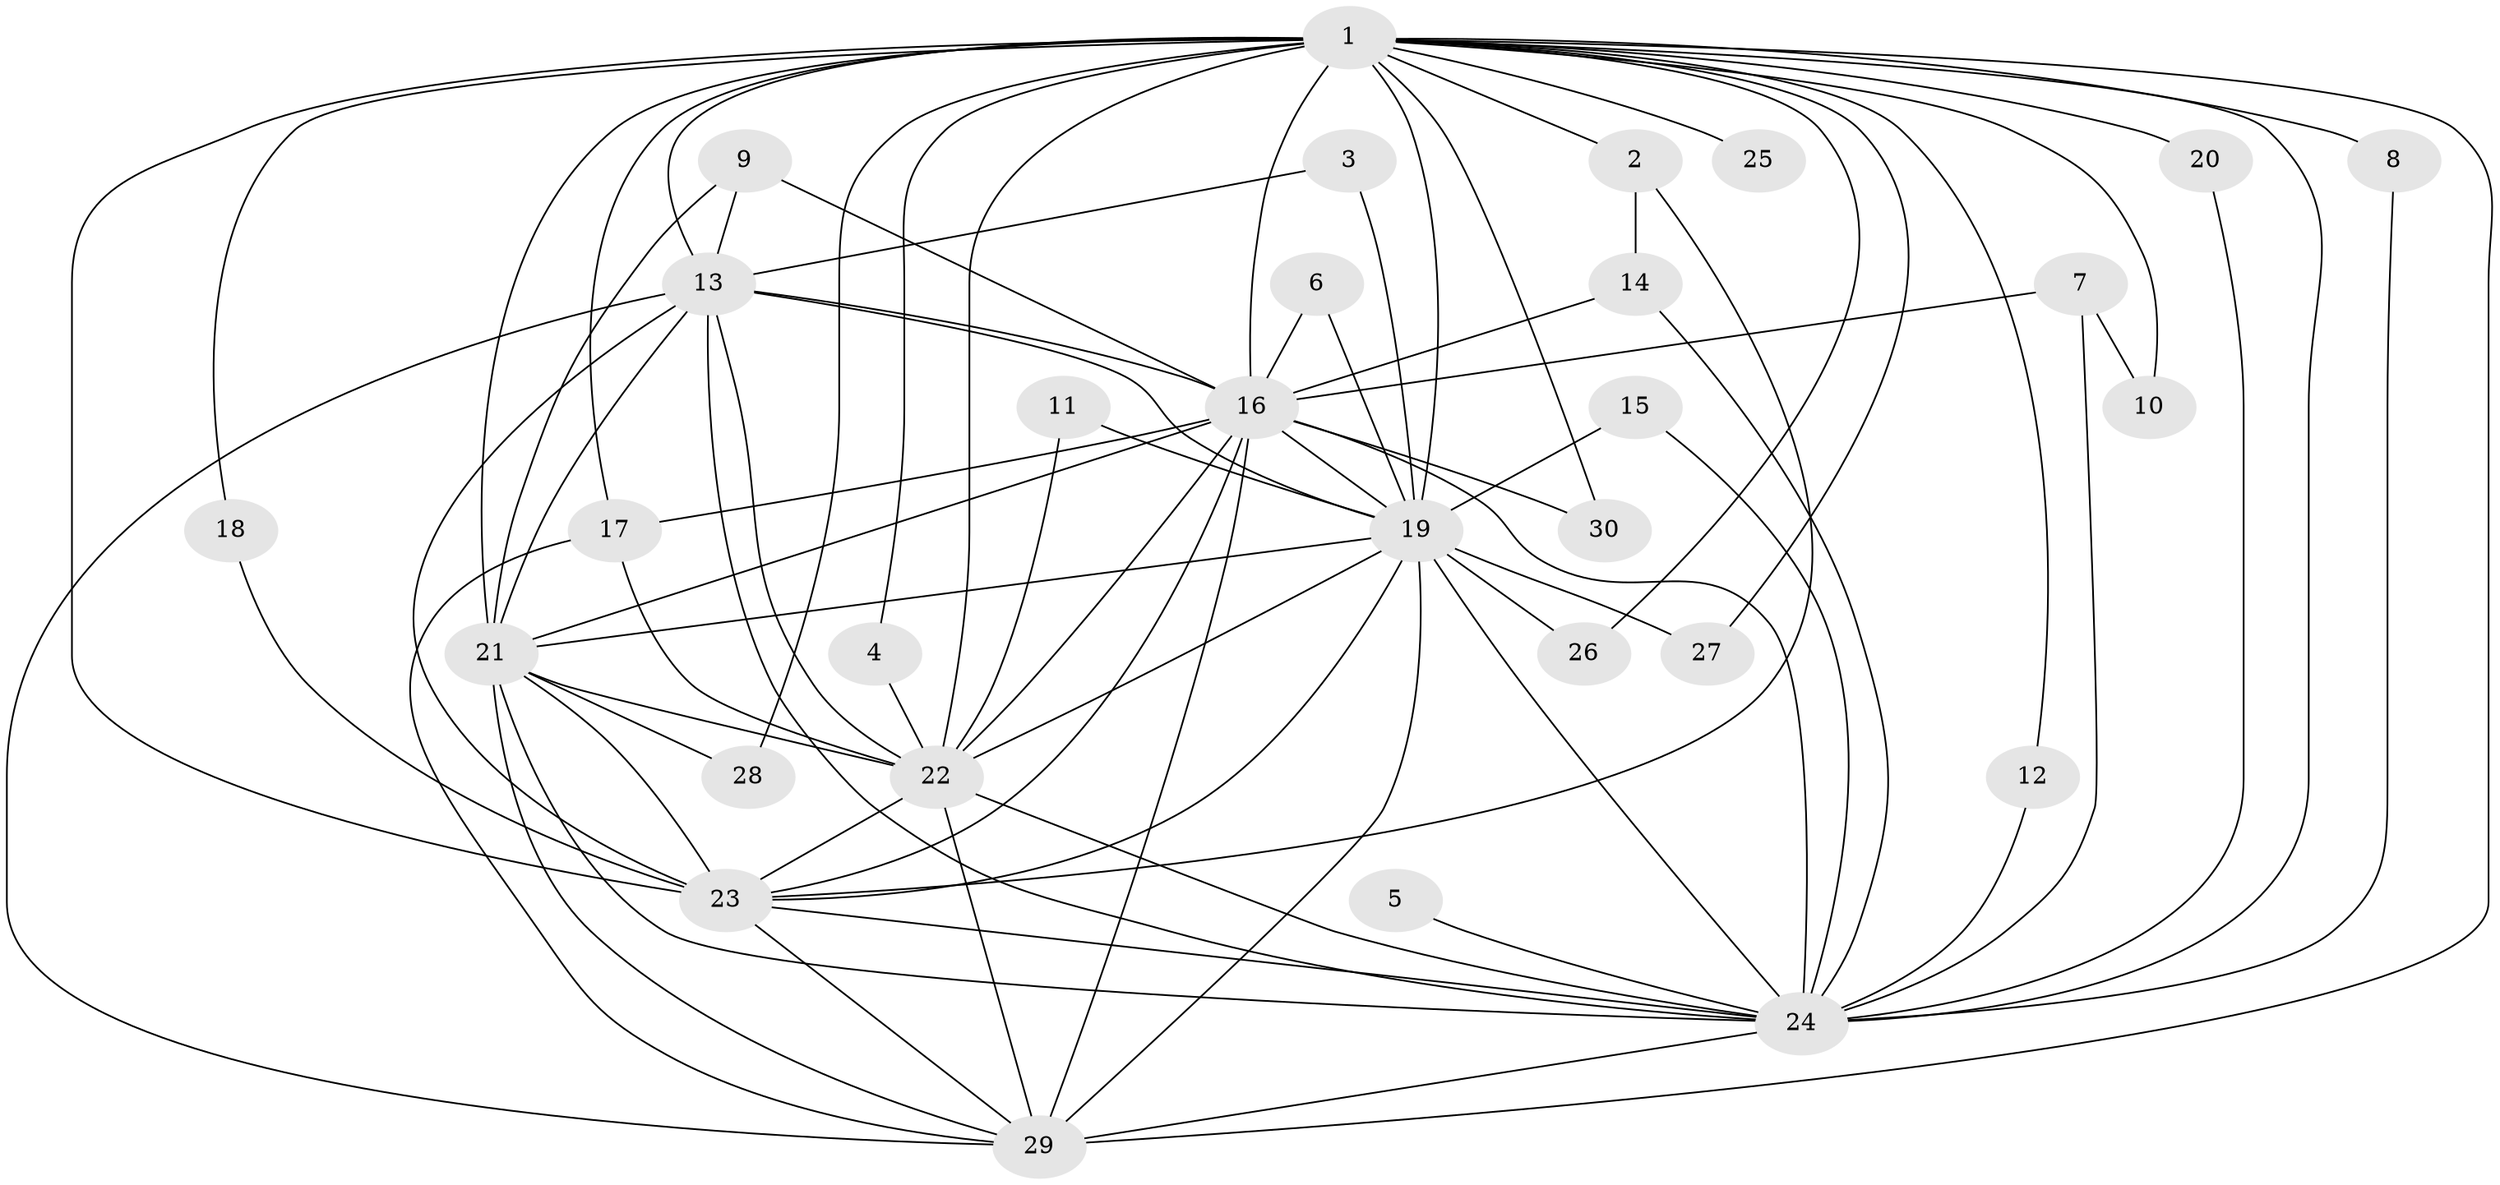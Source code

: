 // original degree distribution, {17: 0.01694915254237288, 24: 0.01694915254237288, 19: 0.01694915254237288, 15: 0.03389830508474576, 22: 0.01694915254237288, 20: 0.01694915254237288, 14: 0.01694915254237288, 12: 0.01694915254237288, 13: 0.01694915254237288, 3: 0.22033898305084745, 2: 0.576271186440678, 4: 0.03389830508474576}
// Generated by graph-tools (version 1.1) at 2025/25/03/09/25 03:25:49]
// undirected, 30 vertices, 80 edges
graph export_dot {
graph [start="1"]
  node [color=gray90,style=filled];
  1;
  2;
  3;
  4;
  5;
  6;
  7;
  8;
  9;
  10;
  11;
  12;
  13;
  14;
  15;
  16;
  17;
  18;
  19;
  20;
  21;
  22;
  23;
  24;
  25;
  26;
  27;
  28;
  29;
  30;
  1 -- 2 [weight=1.0];
  1 -- 4 [weight=1.0];
  1 -- 8 [weight=2.0];
  1 -- 10 [weight=1.0];
  1 -- 12 [weight=1.0];
  1 -- 13 [weight=2.0];
  1 -- 16 [weight=3.0];
  1 -- 17 [weight=1.0];
  1 -- 18 [weight=1.0];
  1 -- 19 [weight=3.0];
  1 -- 20 [weight=3.0];
  1 -- 21 [weight=4.0];
  1 -- 22 [weight=2.0];
  1 -- 23 [weight=4.0];
  1 -- 24 [weight=2.0];
  1 -- 25 [weight=1.0];
  1 -- 26 [weight=1.0];
  1 -- 27 [weight=1.0];
  1 -- 28 [weight=1.0];
  1 -- 29 [weight=2.0];
  1 -- 30 [weight=1.0];
  2 -- 14 [weight=1.0];
  2 -- 23 [weight=1.0];
  3 -- 13 [weight=1.0];
  3 -- 19 [weight=1.0];
  4 -- 22 [weight=1.0];
  5 -- 24 [weight=1.0];
  6 -- 16 [weight=1.0];
  6 -- 19 [weight=1.0];
  7 -- 10 [weight=1.0];
  7 -- 16 [weight=1.0];
  7 -- 24 [weight=1.0];
  8 -- 24 [weight=1.0];
  9 -- 13 [weight=1.0];
  9 -- 16 [weight=1.0];
  9 -- 21 [weight=1.0];
  11 -- 19 [weight=1.0];
  11 -- 22 [weight=1.0];
  12 -- 24 [weight=1.0];
  13 -- 16 [weight=1.0];
  13 -- 19 [weight=3.0];
  13 -- 21 [weight=1.0];
  13 -- 22 [weight=1.0];
  13 -- 23 [weight=1.0];
  13 -- 24 [weight=2.0];
  13 -- 29 [weight=2.0];
  14 -- 16 [weight=1.0];
  14 -- 24 [weight=1.0];
  15 -- 19 [weight=1.0];
  15 -- 24 [weight=1.0];
  16 -- 17 [weight=2.0];
  16 -- 19 [weight=1.0];
  16 -- 21 [weight=1.0];
  16 -- 22 [weight=1.0];
  16 -- 23 [weight=1.0];
  16 -- 24 [weight=2.0];
  16 -- 29 [weight=2.0];
  16 -- 30 [weight=2.0];
  17 -- 22 [weight=1.0];
  17 -- 29 [weight=1.0];
  18 -- 23 [weight=1.0];
  19 -- 21 [weight=2.0];
  19 -- 22 [weight=1.0];
  19 -- 23 [weight=1.0];
  19 -- 24 [weight=2.0];
  19 -- 26 [weight=1.0];
  19 -- 27 [weight=1.0];
  19 -- 29 [weight=1.0];
  20 -- 24 [weight=1.0];
  21 -- 22 [weight=3.0];
  21 -- 23 [weight=1.0];
  21 -- 24 [weight=1.0];
  21 -- 28 [weight=1.0];
  21 -- 29 [weight=1.0];
  22 -- 23 [weight=2.0];
  22 -- 24 [weight=1.0];
  22 -- 29 [weight=1.0];
  23 -- 24 [weight=1.0];
  23 -- 29 [weight=1.0];
  24 -- 29 [weight=1.0];
}
